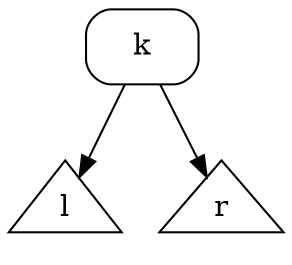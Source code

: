 digraph G {
    n [ shape = Mrecord, label = "k" ];
    n -> l;
    n -> r;
    l [ shape = triangle ];
    r [ shape = triangle ];
}
